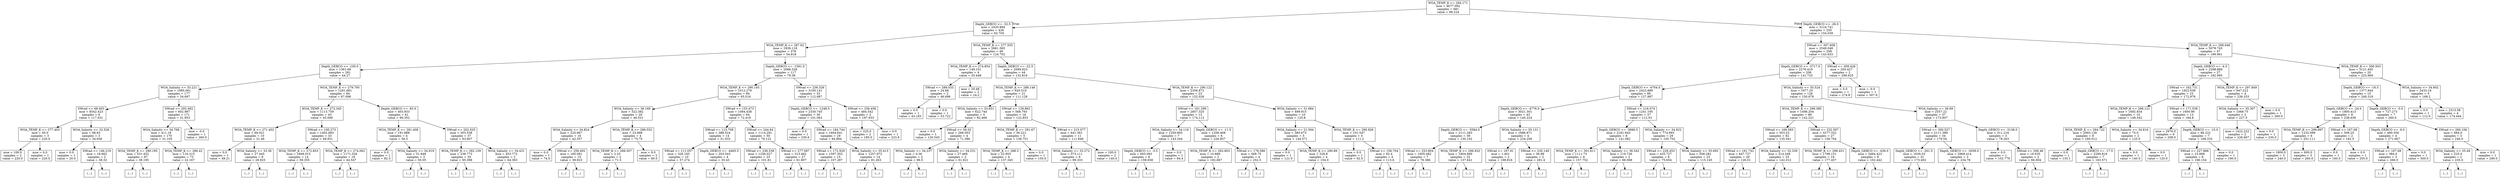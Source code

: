 digraph Tree {
node [shape=box] ;
0 [label="WOA_TEMP_K <= 294.171\nmse = 4677.092\nsamples = 681\nvalue = 98.224"] ;
1 [label="Depth_GEBCO <= -32.5\nmse = 2420.884\nsamples = 426\nvalue = 62.705"] ;
0 -> 1 [labeldistance=2.5, labelangle=45, headlabel="True"] ;
2 [label="WOA_TEMP_K <= 287.62\nmse = 1839.118\nsamples = 378\nvalue = 54.818"] ;
1 -> 2 ;
3 [label="Depth_GEBCO <= -100.0\nmse = 1361.68\nsamples = 261\nvalue = 44.27"] ;
2 -> 3 ;
4 [label="WOA_Salinity <= 33.221\nmse = 1085.061\nsamples = 177\nvalue = 34.697"] ;
3 -> 4 ;
5 [label="SWrad <= 68.403\nmse = 8542.423\nsamples = 6\nvalue = 117.031"] ;
4 -> 5 ;
6 [label="WOA_TEMP_K <= 277.403\nmse = 50.0\nsamples = 3\nvalue = 220.0"] ;
5 -> 6 ;
7 [label="mse = 100.0\nsamples = 2\nvalue = 220.0"] ;
6 -> 7 ;
8 [label="mse = 0.0\nsamples = 1\nvalue = 220.0"] ;
6 -> 8 ;
9 [label="WOA_Salinity <= 32.526\nmse = 68.63\nsamples = 3\nvalue = 34.656"] ;
5 -> 9 ;
10 [label="mse = 0.0\nsamples = 1\nvalue = 20.0"] ;
9 -> 10 ;
11 [label="SWrad <= 146.219\nmse = 18.662\nsamples = 2\nvalue = 38.32"] ;
9 -> 11 ;
12 [label="(...)"] ;
11 -> 12 ;
13 [label="(...)"] ;
11 -> 13 ;
14 [label="SWrad <= 292.482\nmse = 602.987\nsamples = 171\nvalue = 31.953"] ;
4 -> 14 ;
15 [label="WOA_Salinity <= 34.768\nmse = 411.18\nsamples = 170\nvalue = 31.105"] ;
14 -> 15 ;
16 [label="WOA_TEMP_K <= 280.195\nmse = 531.452\nsamples = 97\nvalue = 38.195"] ;
15 -> 16 ;
17 [label="(...)"] ;
16 -> 17 ;
168 [label="(...)"] ;
16 -> 168 ;
203 [label="WOA_TEMP_K <= 286.42\nmse = 116.315\nsamples = 73\nvalue = 22.167"] ;
15 -> 203 ;
204 [label="(...)"] ;
203 -> 204 ;
261 [label="(...)"] ;
203 -> 261 ;
278 [label="mse = -0.0\nsamples = 1\nvalue = 260.0"] ;
14 -> 278 ;
279 [label="WOA_TEMP_K <= 279.795\nmse = 1281.681\nsamples = 84\nvalue = 67.098"] ;
3 -> 279 ;
280 [label="WOA_TEMP_K <= 272.345\nmse = 1113.759\nsamples = 43\nvalue = 45.006"] ;
279 -> 280 ;
281 [label="WOA_TEMP_K <= 271.402\nmse = 69.021\nsamples = 10\nvalue = 31.46"] ;
280 -> 281 ;
282 [label="mse = 0.0\nsamples = 1\nvalue = 49.21"] ;
281 -> 282 ;
283 [label="WOA_Salinity <= 33.36\nmse = 27.445\nsamples = 9\nvalue = 28.925"] ;
281 -> 283 ;
284 [label="(...)"] ;
283 -> 284 ;
285 [label="(...)"] ;
283 -> 285 ;
294 [label="SWrad <= 195.273\nmse = 1402.683\nsamples = 33\nvalue = 49.931"] ;
280 -> 294 ;
295 [label="WOA_TEMP_K <= 272.853\nmse = 1668.015\nsamples = 14\nvalue = 59.355"] ;
294 -> 295 ;
296 [label="(...)"] ;
295 -> 296 ;
299 [label="(...)"] ;
295 -> 299 ;
302 [label="WOA_TEMP_K <= 274.062\nmse = 1171.326\nsamples = 19\nvalue = 44.547"] ;
294 -> 302 ;
303 [label="(...)"] ;
302 -> 303 ;
306 [label="(...)"] ;
302 -> 306 ;
307 [label="Depth_GEBCO <= -83.0\nmse = 403.933\nsamples = 41\nvalue = 90.352"] ;
279 -> 307 ;
308 [label="WOA_TEMP_K <= 281.408\nmse = 191.888\nsamples = 4\nvalue = 56.5"] ;
307 -> 308 ;
309 [label="mse = 0.0\nsamples = 1\nvalue = 82.3"] ;
308 -> 309 ;
310 [label="WOA_Salinity <= 34.919\nmse = 31.848\nsamples = 3\nvalue = 50.05"] ;
308 -> 310 ;
311 [label="(...)"] ;
310 -> 311 ;
314 [label="(...)"] ;
310 -> 314 ;
315 [label="SWrad <= 202.025\nmse = 303.538\nsamples = 37\nvalue = 93.607"] ;
307 -> 315 ;
316 [label="WOA_TEMP_K <= 282.159\nmse = 238.773\nsamples = 35\nvalue = 95.398"] ;
315 -> 316 ;
317 [label="(...)"] ;
316 -> 317 ;
344 [label="(...)"] ;
316 -> 344 ;
359 [label="WOA_Salinity <= 34.431\nmse = 453.772\nsamples = 2\nvalue = 64.363"] ;
315 -> 359 ;
360 [label="(...)"] ;
359 -> 360 ;
361 [label="(...)"] ;
359 -> 361 ;
362 [label="Depth_GEBCO <= -1591.0\nmse = 2088.328\nsamples = 117\nvalue = 79.39"] ;
2 -> 362 ;
363 [label="WOA_TEMP_K <= 290.193\nmse = 1012.279\nsamples = 84\nvalue = 65.516"] ;
362 -> 363 ;
364 [label="WOA_Salinity <= 36.169\nmse = 322.382\nsamples = 20\nvalue = 46.531"] ;
363 -> 364 ;
365 [label="WOA_Salinity <= 34.824\nmse = 225.667\nsamples = 16\nvalue = 42.357"] ;
364 -> 365 ;
366 [label="mse = 0.0\nsamples = 1\nvalue = 74.0"] ;
365 -> 366 ;
367 [label="SWrad <= 259.492\nmse = 160.081\nsamples = 15\nvalue = 39.923"] ;
365 -> 367 ;
368 [label="(...)"] ;
367 -> 368 ;
395 [label="(...)"] ;
367 -> 395 ;
396 [label="WOA_TEMP_K <= 289.552\nmse = 23.688\nsamples = 4\nvalue = 75.75"] ;
364 -> 396 ;
397 [label="WOA_TEMP_K <= 288.507\nmse = 2.25\nsamples = 2\nvalue = 71.5"] ;
396 -> 397 ;
398 [label="(...)"] ;
397 -> 398 ;
399 [label="(...)"] ;
397 -> 399 ;
400 [label="mse = 9.0\nsamples = 2\nvalue = 80.0"] ;
396 -> 400 ;
401 [label="SWrad <= 153.473\nmse = 1084.438\nsamples = 64\nvalue = 72.419"] ;
363 -> 401 ;
402 [label="SWrad <= 115.708\nmse = 388.524\nsamples = 14\nvalue = 51.033"] ;
401 -> 402 ;
403 [label="SWrad <= 111.057\nmse = 326.183\nsamples = 10\nvalue = 57.274"] ;
402 -> 403 ;
404 [label="(...)"] ;
403 -> 404 ;
421 [label="(...)"] ;
403 -> 421 ;
422 [label="Depth_GEBCO <= -4465.5\nmse = 203.543\nsamples = 4\nvalue = 35.43"] ;
402 -> 422 ;
423 [label="(...)"] ;
422 -> 423 ;
424 [label="(...)"] ;
422 -> 424 ;
429 [label="SWrad <= 244.84\nmse = 1114.281\nsamples = 50\nvalue = 79.122"] ;
401 -> 429 ;
430 [label="SWrad <= 236.538\nmse = 1256.027\nsamples = 23\nvalue = 101.81"] ;
429 -> 430 ;
431 [label="(...)"] ;
430 -> 431 ;
464 [label="(...)"] ;
430 -> 464 ;
469 [label="SWrad <= 277.087\nmse = 313.462\nsamples = 27\nvalue = 61.807"] ;
429 -> 469 ;
470 [label="(...)"] ;
469 -> 470 ;
493 [label="(...)"] ;
469 -> 493 ;
504 [label="SWrad <= 236.326\nmse = 3100.141\nsamples = 33\nvalue = 112.687"] ;
362 -> 504 ;
505 [label="Depth_GEBCO <= -1248.5\nmse = 2330.745\nsamples = 30\nvalue = 101.063"] ;
504 -> 505 ;
506 [label="mse = 0.0\nsamples = 1\nvalue = 230.6"] ;
505 -> 506 ;
507 [label="SWrad <= 184.744\nmse = 1604.641\nsamples = 29\nvalue = 94.894"] ;
505 -> 507 ;
508 [label="SWrad <= 172.929\nmse = 1597.302\nsamples = 15\nvalue = 107.287"] ;
507 -> 508 ;
509 [label="(...)"] ;
508 -> 509 ;
524 [label="(...)"] ;
508 -> 524 ;
535 [label="WOA_Salinity <= 35.413\nmse = 1257.972\nsamples = 14\nvalue = 81.263"] ;
507 -> 535 ;
536 [label="(...)"] ;
535 -> 536 ;
555 [label="(...)"] ;
535 -> 555 ;
556 [label="SWrad <= 256.456\nmse = 484.542\nsamples = 3\nvalue = 197.933"] ;
504 -> 556 ;
557 [label="mse = 225.0\nsamples = 2\nvalue = 185.0"] ;
556 -> 557 ;
558 [label="mse = 0.0\nsamples = 1\nvalue = 223.8"] ;
556 -> 558 ;
559 [label="WOA_TEMP_K <= 277.555\nmse = 2661.565\nsamples = 48\nvalue = 124.702"] ;
1 -> 559 ;
560 [label="WOA_TEMP_K <= 274.854\nmse = 149.101\nsamples = 4\nvalue = 35.448"] ;
559 -> 560 ;
561 [label="SWrad <= 288.033\nmse = 24.68\nsamples = 2\nvalue = 46.696"] ;
560 -> 561 ;
562 [label="mse = 0.0\nsamples = 1\nvalue = 43.183"] ;
561 -> 562 ;
563 [label="mse = 0.0\nsamples = 1\nvalue = 53.722"] ;
561 -> 563 ;
564 [label="mse = 20.48\nsamples = 2\nvalue = 24.2"] ;
560 -> 564 ;
565 [label="Depth_GEBCO <= -22.5\nmse = 2099.923\nsamples = 44\nvalue = 132.816"] ;
559 -> 565 ;
566 [label="WOA_TEMP_K <= 288.146\nmse = 920.519\nsamples = 21\nvalue = 111.128"] ;
565 -> 566 ;
567 [label="WOA_Salinity <= 33.651\nmse = 622.744\nsamples = 5\nvalue = 82.466"] ;
566 -> 567 ;
568 [label="mse = 0.0\nsamples = 1\nvalue = 120.545"] ;
567 -> 568 ;
569 [label="SWrad <= 56.02\nmse = 268.003\nsamples = 4\nvalue = 71.586"] ;
567 -> 569 ;
570 [label="WOA_Salinity <= 34.237\nmse = 0.36\nsamples = 2\nvalue = 96.5"] ;
569 -> 570 ;
571 [label="(...)"] ;
570 -> 571 ;
572 [label="(...)"] ;
570 -> 572 ;
573 [label="WOA_Salinity <= 34.231\nmse = 27.469\nsamples = 2\nvalue = 61.621"] ;
569 -> 573 ;
574 [label="(...)"] ;
573 -> 574 ;
575 [label="(...)"] ;
573 -> 575 ;
576 [label="SWrad <= 128.862\nmse = 568.793\nsamples = 16\nvalue = 122.853"] ;
566 -> 576 ;
577 [label="WOA_TEMP_K <= 291.67\nmse = 36.221\nsamples = 5\nvalue = 138.751"] ;
576 -> 577 ;
578 [label="WOA_TEMP_K <= 288.3\nmse = 22.955\nsamples = 4\nvalue = 137.345"] ;
577 -> 578 ;
579 [label="(...)"] ;
578 -> 579 ;
580 [label="(...)"] ;
578 -> 580 ;
585 [label="mse = 0.0\nsamples = 1\nvalue = 150.0"] ;
577 -> 585 ;
586 [label="SWrad <= 215.077\nmse = 641.361\nsamples = 11\nvalue = 111.846"] ;
576 -> 586 ;
587 [label="WOA_Salinity <= 33.272\nmse = 373.111\nsamples = 9\nvalue = 99.333"] ;
586 -> 587 ;
588 [label="(...)"] ;
587 -> 588 ;
593 [label="(...)"] ;
587 -> 593 ;
600 [label="mse = 100.0\nsamples = 2\nvalue = 140.0"] ;
586 -> 600 ;
601 [label="WOA_TEMP_K <= 290.122\nmse = 2358.872\nsamples = 23\nvalue = 152.026"] ;
565 -> 601 ;
602 [label="SWrad <= 161.299\nmse = 2857.325\nsamples = 13\nvalue = 174.112"] ;
601 -> 602 ;
603 [label="WOA_Salinity <= 34.116\nmse = 1250.805\nsamples = 7\nvalue = 143.344"] ;
602 -> 603 ;
604 [label="Depth_GEBCO <= -3.5\nmse = 603.083\nsamples = 6\nvalue = 159.658"] ;
603 -> 604 ;
605 [label="(...)"] ;
604 -> 605 ;
612 [label="(...)"] ;
604 -> 612 ;
615 [label="mse = 0.0\nsamples = 1\nvalue = 94.4"] ;
603 -> 615 ;
616 [label="Depth_GEBCO <= -11.5\nmse = 1206.408\nsamples = 6\nvalue = 226.857"] ;
602 -> 616 ;
617 [label="WOA_TEMP_K <= 283.803\nmse = 10.889\nsamples = 2\nvalue = 192.667"] ;
616 -> 617 ;
618 [label="(...)"] ;
617 -> 618 ;
619 [label="(...)"] ;
617 -> 619 ;
620 [label="SWrad <= 178.386\nmse = 568.75\nsamples = 4\nvalue = 252.5"] ;
616 -> 620 ;
621 [label="(...)"] ;
620 -> 621 ;
624 [label="(...)"] ;
620 -> 624 ;
627 [label="WOA_Salinity <= 31.684\nmse = 499.915\nsamples = 10\nvalue = 125.8"] ;
601 -> 627 ;
628 [label="WOA_Salinity <= 21.594\nmse = 385.673\nsamples = 5\nvalue = 144.571"] ;
627 -> 628 ;
629 [label="mse = 0.0\nsamples = 1\nvalue = 121.0"] ;
628 -> 629 ;
630 [label="WOA_TEMP_K <= 290.89\nmse = 228.8\nsamples = 4\nvalue = 154.0"] ;
628 -> 630 ;
631 [label="(...)"] ;
630 -> 631 ;
634 [label="(...)"] ;
630 -> 634 ;
637 [label="WOA_TEMP_K <= 290.926\nmse = 101.547\nsamples = 5\nvalue = 111.2"] ;
627 -> 637 ;
638 [label="mse = 0.0\nsamples = 1\nvalue = 92.0"] ;
637 -> 638 ;
639 [label="SWrad <= 156.704\nmse = 62.4\nsamples = 4\nvalue = 113.6"] ;
637 -> 639 ;
640 [label="(...)"] ;
639 -> 640 ;
641 [label="(...)"] ;
639 -> 641 ;
646 [label="Depth_GEBCO <= -26.0\nmse = 3124.741\nsamples = 255\nvalue = 154.039"] ;
0 -> 646 [labeldistance=2.5, labelangle=-45, headlabel="False"] ;
647 [label="SWrad <= 307.608\nmse = 2549.048\nsamples = 208\nvalue = 143.633"] ;
646 -> 647 ;
648 [label="Depth_GEBCO <= -3717.0\nmse = 2276.419\nsamples = 206\nvalue = 141.725"] ;
647 -> 648 ;
649 [label="Depth_GEBCO <= -4704.0\nmse = 2423.889\nsamples = 80\nvalue = 127.987"] ;
648 -> 649 ;
650 [label="Depth_GEBCO <= -4776.0\nmse = 3021.301\nsamples = 43\nvalue = 140.224"] ;
649 -> 650 ;
651 [label="Depth_GEBCO <= -5584.0\nmse = 2111.283\nsamples = 39\nvalue = 130.102"] ;
650 -> 651 ;
652 [label="SWrad <= 253.804\nmse = 1005.482\nsamples = 7\nvalue = 76.386"] ;
651 -> 652 ;
653 [label="(...)"] ;
652 -> 653 ;
658 [label="(...)"] ;
652 -> 658 ;
663 [label="WOA_TEMP_K <= 296.832\nmse = 1804.669\nsamples = 32\nvalue = 137.641"] ;
651 -> 663 ;
664 [label="(...)"] ;
663 -> 664 ;
671 [label="(...)"] ;
663 -> 671 ;
726 [label="WOA_Salinity <= 35.131\nmse = 1686.871\nsamples = 4\nvalue = 234.209"] ;
650 -> 726 ;
727 [label="SWrad <= 167.91\nmse = 1.401\nsamples = 2\nvalue = 198.816"] ;
726 -> 727 ;
728 [label="(...)"] ;
727 -> 728 ;
729 [label="(...)"] ;
727 -> 729 ;
730 [label="SWrad <= 230.149\nmse = 36.98\nsamples = 2\nvalue = 281.4"] ;
726 -> 730 ;
731 [label="(...)"] ;
730 -> 731 ;
732 [label="(...)"] ;
730 -> 732 ;
733 [label="SWrad <= 218.074\nmse = 1241.195\nsamples = 37\nvalue = 112.53"] ;
649 -> 733 ;
734 [label="Depth_GEBCO <= -3886.5\nmse = 2181.843\nsamples = 8\nvalue = 141.082"] ;
733 -> 734 ;
735 [label="WOA_TEMP_K <= 301.611\nmse = 1111.73\nsamples = 6\nvalue = 157.752"] ;
734 -> 735 ;
736 [label="(...)"] ;
735 -> 736 ;
745 [label="(...)"] ;
735 -> 745 ;
746 [label="WOA_Salinity <= 36.542\nmse = 119.726\nsamples = 2\nvalue = 66.068"] ;
734 -> 746 ;
747 [label="(...)"] ;
746 -> 747 ;
748 [label="(...)"] ;
746 -> 748 ;
749 [label="WOA_Salinity <= 34.922\nmse = 774.693\nsamples = 29\nvalue = 105.702"] ;
733 -> 749 ;
750 [label="SWrad <= 228.453\nmse = 435.727\nsamples = 6\nvalue = 75.654"] ;
749 -> 750 ;
751 [label="(...)"] ;
750 -> 751 ;
752 [label="(...)"] ;
750 -> 752 ;
761 [label="WOA_Salinity <= 35.692\nmse = 508.282\nsamples = 23\nvalue = 115.145"] ;
749 -> 761 ;
762 [label="(...)"] ;
761 -> 762 ;
781 [label="(...)"] ;
761 -> 781 ;
804 [label="WOA_Salinity <= 35.524\nmse = 1977.25\nsamples = 126\nvalue = 150.676"] ;
648 -> 804 ;
805 [label="WOA_TEMP_K <= 298.385\nmse = 1498.204\nsamples = 89\nvalue = 142.221"] ;
804 -> 805 ;
806 [label="SWrad <= 169.583\nmse = 553.23\nsamples = 62\nvalue = 135.041"] ;
805 -> 806 ;
807 [label="SWrad <= 161.742\nmse = 847.727\nsamples = 29\nvalue = 126.01"] ;
806 -> 807 ;
808 [label="(...)"] ;
807 -> 808 ;
843 [label="(...)"] ;
807 -> 843 ;
852 [label="WOA_Salinity <= 32.339\nmse = 214.348\nsamples = 33\nvalue = 142.012"] ;
806 -> 852 ;
853 [label="(...)"] ;
852 -> 853 ;
854 [label="(...)"] ;
852 -> 854 ;
897 [label="SWrad <= 232.597\nmse = 3277.332\nsamples = 27\nvalue = 158.704"] ;
805 -> 897 ;
898 [label="WOA_TEMP_K <= 298.451\nmse = 1798.151\nsamples = 19\nvalue = 177.457"] ;
897 -> 898 ;
899 [label="(...)"] ;
898 -> 899 ;
900 [label="(...)"] ;
898 -> 900 ;
931 [label="Depth_GEBCO <= -436.0\nmse = 3494.423\nsamples = 8\nvalue = 102.442"] ;
897 -> 931 ;
932 [label="(...)"] ;
931 -> 932 ;
945 [label="(...)"] ;
931 -> 945 ;
946 [label="WOA_Salinity <= 36.69\nmse = 2557.22\nsamples = 37\nvalue = 173.807"] ;
804 -> 946 ;
947 [label="SWrad <= 300.527\nmse = 2111.389\nsamples = 34\nvalue = 179.54"] ;
946 -> 947 ;
948 [label="Depth_GEBCO <= -261.5\nmse = 1639.33\nsamples = 31\nvalue = 173.402"] ;
947 -> 948 ;
949 [label="(...)"] ;
948 -> 949 ;
978 [label="(...)"] ;
948 -> 978 ;
987 [label="Depth_GEBCO <= -3058.0\nmse = 2969.414\nsamples = 3\nvalue = 234.78"] ;
947 -> 987 ;
988 [label="(...)"] ;
987 -> 988 ;
991 [label="(...)"] ;
987 -> 991 ;
992 [label="Depth_GEBCO <= -3138.0\nmse = 311.216\nsamples = 3\nvalue = 78.263"] ;
946 -> 992 ;
993 [label="mse = 0.0\nsamples = 1\nvalue = 102.779"] ;
992 -> 993 ;
994 [label="SWrad <= 206.46\nmse = 16.035\nsamples = 2\nvalue = 66.004"] ;
992 -> 994 ;
995 [label="(...)"] ;
994 -> 995 ;
996 [label="(...)"] ;
994 -> 996 ;
997 [label="SWrad <= 309.426\nmse = 205.427\nsamples = 2\nvalue = 299.625"] ;
647 -> 997 ;
998 [label="mse = 0.0\nsamples = 1\nvalue = 274.8"] ;
997 -> 998 ;
999 [label="mse = -0.0\nsamples = 1\nvalue = 307.9"] ;
997 -> 999 ;
1000 [label="WOA_TEMP_K <= 299.046\nmse = 3078.745\nsamples = 47\nvalue = 199.961"] ;
646 -> 1000 ;
1001 [label="Depth_GEBCO <= -4.5\nmse = 2298.889\nsamples = 27\nvalue = 182.095"] ;
1000 -> 1001 ;
1002 [label="SWrad <= 162.731\nmse = 1922.038\nsamples = 23\nvalue = 172.976"] ;
1001 -> 1002 ;
1003 [label="WOA_TEMP_K <= 298.121\nmse = 1692.834\nsamples = 10\nvalue = 148.342"] ;
1002 -> 1003 ;
1004 [label="WOA_TEMP_K <= 294.722\nmse = 2093.126\nsamples = 8\nvalue = 160.012"] ;
1003 -> 1004 ;
1005 [label="mse = 0.0\nsamples = 1\nvalue = 135.1"] ;
1004 -> 1005 ;
1006 [label="Depth_GEBCO <= -17.5\nmse = 2290.816\nsamples = 7\nvalue = 163.571"] ;
1004 -> 1006 ;
1007 [label="(...)"] ;
1006 -> 1007 ;
1012 [label="(...)"] ;
1006 -> 1012 ;
1013 [label="WOA_Salinity <= 34.616\nmse = 75.0\nsamples = 2\nvalue = 125.0"] ;
1003 -> 1013 ;
1014 [label="mse = 0.0\nsamples = 1\nvalue = 140.0"] ;
1013 -> 1014 ;
1015 [label="mse = 0.0\nsamples = 1\nvalue = 120.0"] ;
1013 -> 1015 ;
1016 [label="SWrad <= 171.539\nmse = 1600.96\nsamples = 13\nvalue = 184.8"] ;
1002 -> 1016 ;
1017 [label="mse = 2976.0\nsamples = 6\nvalue = 208.0"] ;
1016 -> 1017 ;
1018 [label="Depth_GEBCO <= -15.0\nmse = 86.222\nsamples = 7\nvalue = 169.333"] ;
1016 -> 1018 ;
1019 [label="SWrad <= 227.866\nmse = 23.669\nsamples = 6\nvalue = 166.154"] ;
1018 -> 1019 ;
1020 [label="(...)"] ;
1019 -> 1020 ;
1021 [label="(...)"] ;
1019 -> 1021 ;
1024 [label="mse = 0.0\nsamples = 1\nvalue = 190.0"] ;
1018 -> 1024 ;
1025 [label="WOA_TEMP_K <= 297.849\nmse = 947.222\nsamples = 4\nvalue = 238.333"] ;
1001 -> 1025 ;
1026 [label="WOA_Salinity <= 35.307\nmse = 1068.75\nsamples = 3\nvalue = 227.5"] ;
1025 -> 1026 ;
1027 [label="mse = 1422.222\nsamples = 2\nvalue = 226.667"] ;
1026 -> 1027 ;
1028 [label="mse = 0.0\nsamples = 1\nvalue = 230.0"] ;
1026 -> 1028 ;
1029 [label="mse = 0.0\nsamples = 1\nvalue = 260.0"] ;
1025 -> 1029 ;
1030 [label="WOA_TEMP_K <= 300.503\nmse = 3121.405\nsamples = 20\nvalue = 223.969"] ;
1000 -> 1030 ;
1031 [label="Depth_GEBCO <= -16.5\nmse = 1377.944\nsamples = 15\nvalue = 249.318"] ;
1030 -> 1031 ;
1032 [label="Depth_GEBCO <= -24.0\nmse = 1800.413\nsamples = 8\nvalue = 238.636"] ;
1031 -> 1032 ;
1033 [label="WOA_TEMP_K <= 299.997\nmse = 1232.099\nsamples = 6\nvalue = 251.111"] ;
1032 -> 1033 ;
1034 [label="mse = 1800.0\nsamples = 3\nvalue = 240.0"] ;
1033 -> 1034 ;
1035 [label="mse = 600.0\nsamples = 3\nvalue = 260.0"] ;
1033 -> 1035 ;
1036 [label="SWrad <= 167.68\nmse = 506.25\nsamples = 2\nvalue = 182.5"] ;
1032 -> 1036 ;
1037 [label="mse = 0.0\nsamples = 1\nvalue = 160.0"] ;
1036 -> 1037 ;
1038 [label="mse = 0.0\nsamples = 1\nvalue = 205.0"] ;
1036 -> 1038 ;
1039 [label="Depth_GEBCO <= -5.0\nmse = 727.273\nsamples = 7\nvalue = 260.0"] ;
1031 -> 1039 ;
1040 [label="Depth_GEBCO <= -9.0\nmse = 480.556\nsamples = 4\nvalue = 271.667"] ;
1039 -> 1040 ;
1041 [label="SWrad <= 167.68\nmse = 384.0\nsamples = 3\nvalue = 266.0"] ;
1040 -> 1041 ;
1042 [label="(...)"] ;
1041 -> 1042 ;
1043 [label="(...)"] ;
1041 -> 1043 ;
1044 [label="mse = 0.0\nsamples = 1\nvalue = 300.0"] ;
1040 -> 1044 ;
1045 [label="SWrad <= 260.106\nmse = 664.0\nsamples = 3\nvalue = 246.0"] ;
1039 -> 1045 ;
1046 [label="WOA_Salinity <= 35.49\nmse = 225.0\nsamples = 2\nvalue = 235.0"] ;
1045 -> 1046 ;
1047 [label="(...)"] ;
1046 -> 1047 ;
1048 [label="(...)"] ;
1046 -> 1048 ;
1049 [label="mse = 0.0\nsamples = 1\nvalue = 290.0"] ;
1045 -> 1049 ;
1050 [label="WOA_Salinity <= 34.602\nmse = 2433.16\nsamples = 5\nvalue = 168.2"] ;
1030 -> 1050 ;
1051 [label="mse = 0.0\nsamples = 1\nvalue = 112.0"] ;
1050 -> 1051 ;
1052 [label="mse = 2313.58\nsamples = 4\nvalue = 174.444"] ;
1050 -> 1052 ;
}